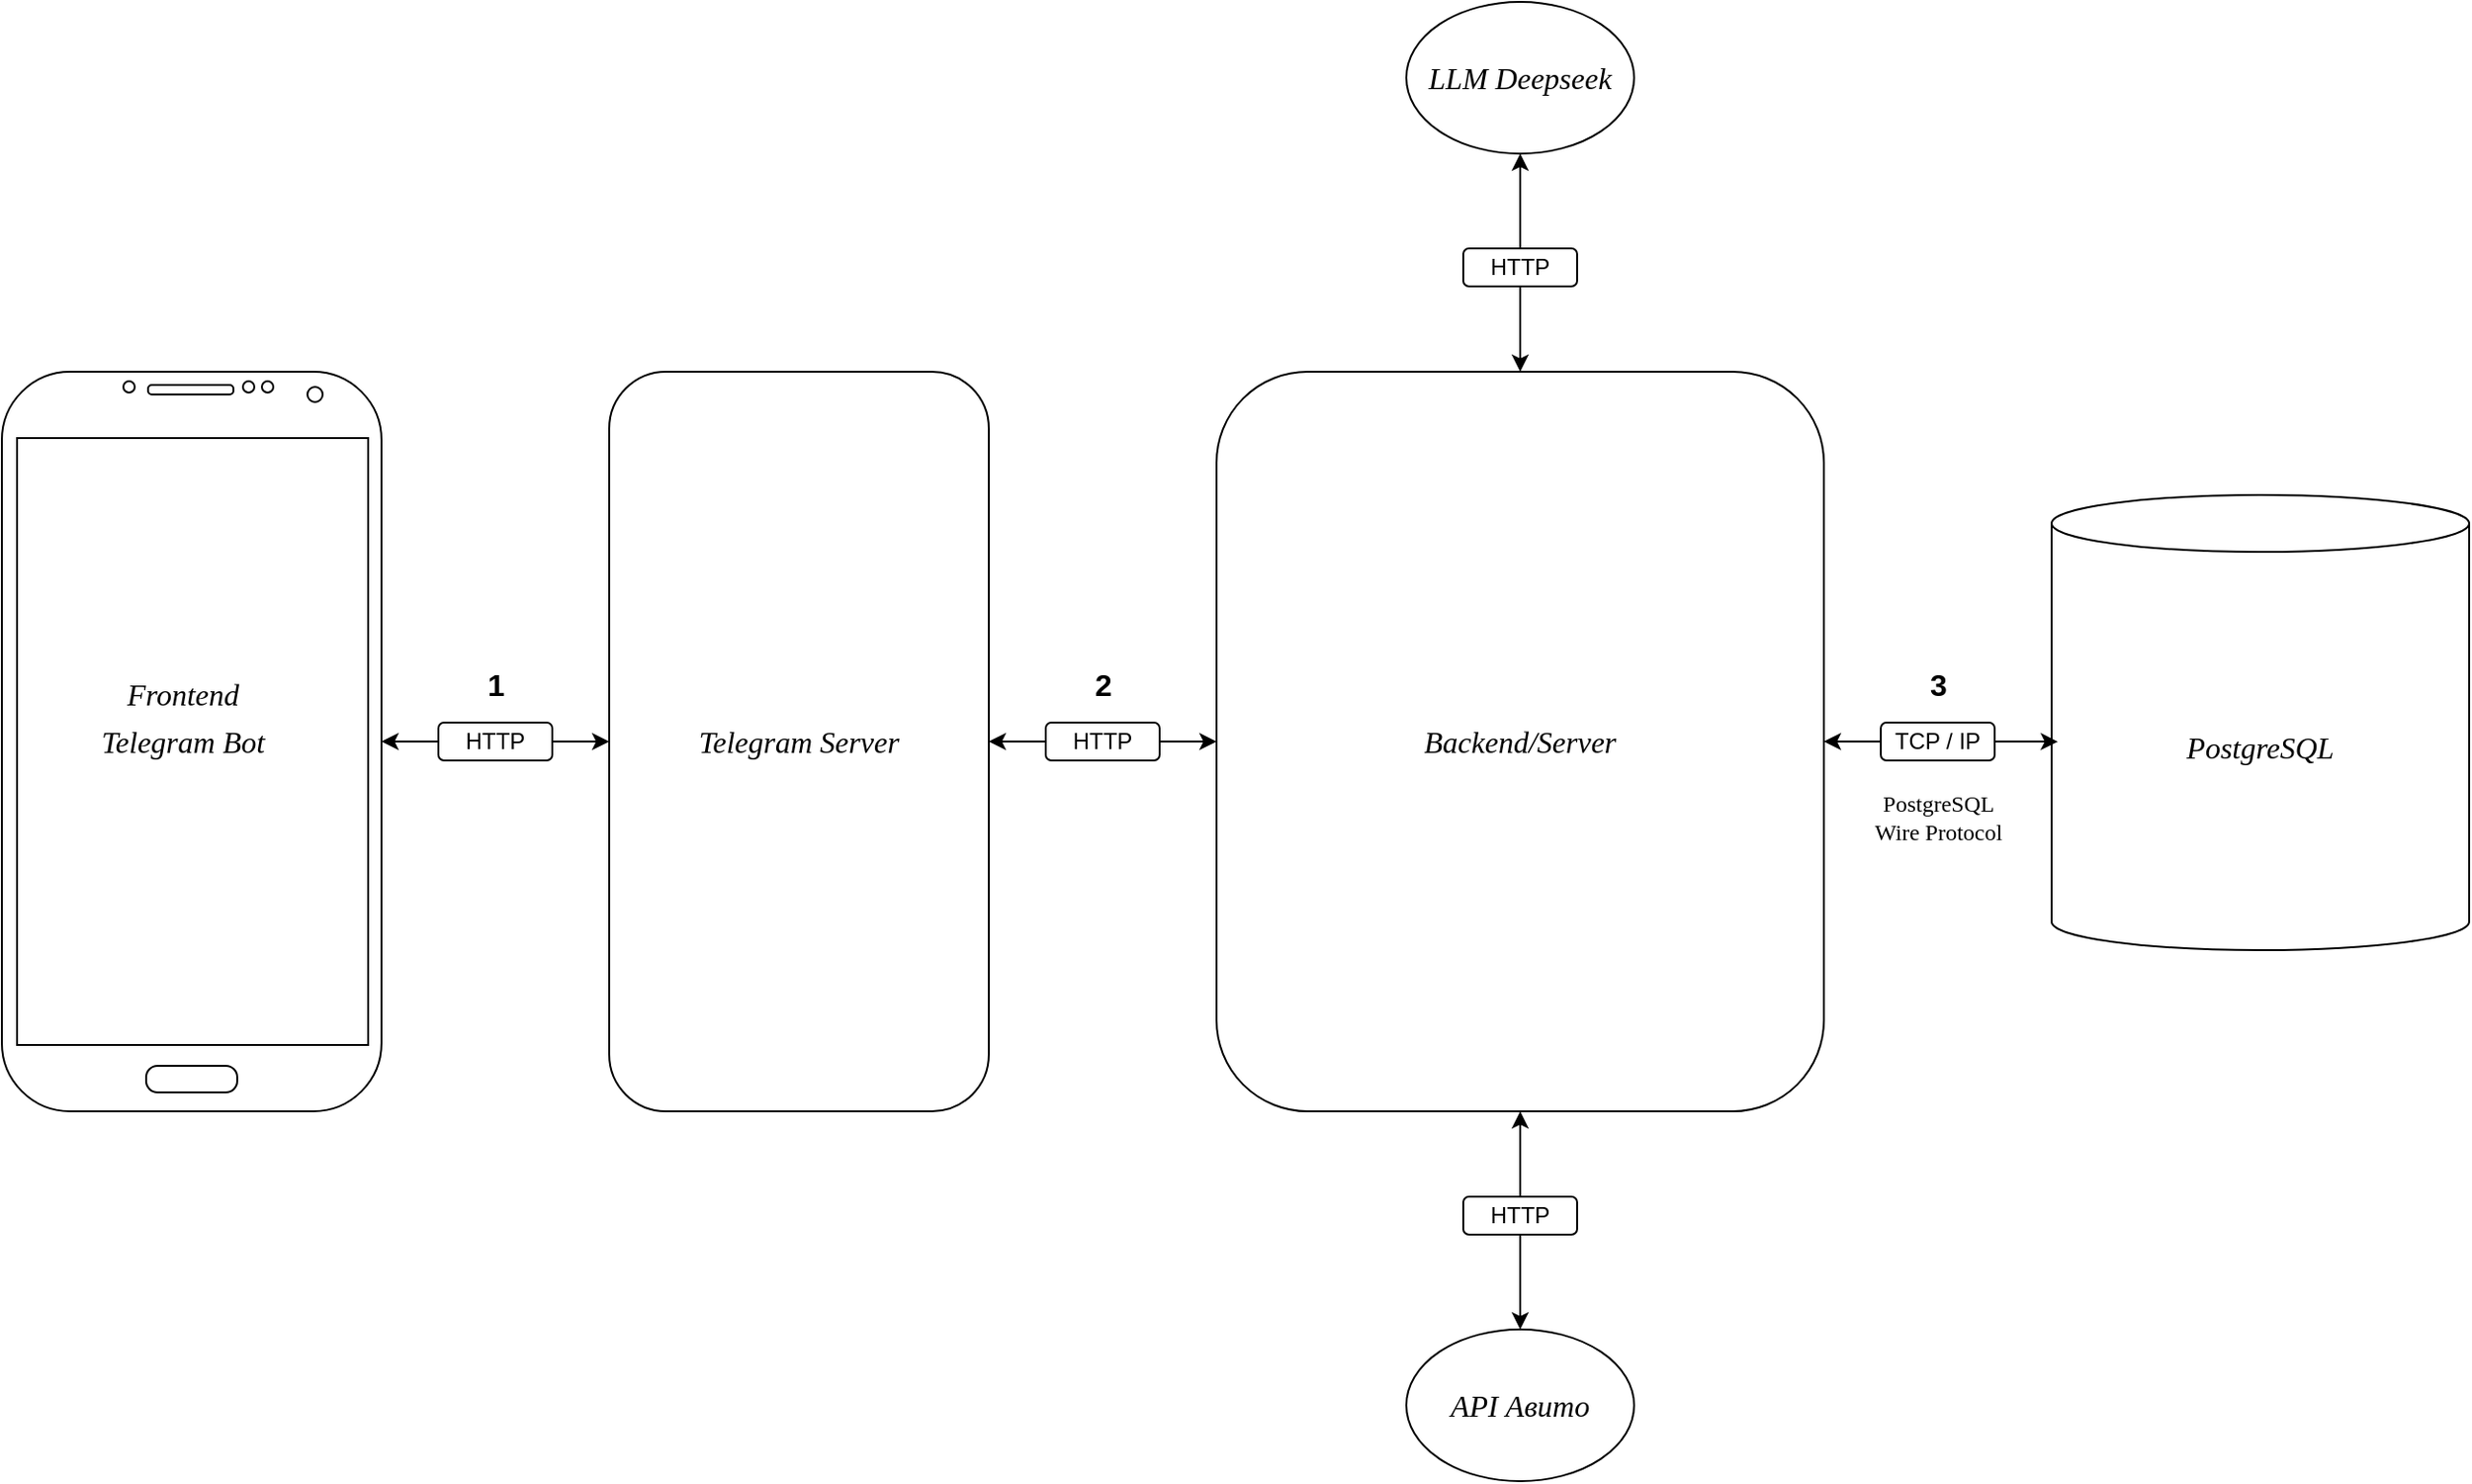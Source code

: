 <mxfile version="26.0.16">
  <diagram name="Страница — 1" id="rIVa3ztGT4koFYz-0Olj">
    <mxGraphModel dx="2195" dy="838" grid="1" gridSize="10" guides="1" tooltips="1" connect="1" arrows="1" fold="1" page="1" pageScale="1" pageWidth="827" pageHeight="1169" math="0" shadow="0">
      <root>
        <mxCell id="0" />
        <mxCell id="1" parent="0" />
        <mxCell id="Om9Eq3zTbw2IkhIUX69M-1" value="" style="verticalLabelPosition=bottom;verticalAlign=top;html=1;shadow=0;strokeWidth=1;shape=mxgraph.android.phone2;strokeColor=#000000;textShadow=0;labelBorderColor=none;labelBackgroundColor=none;fontStyle=1;whiteSpace=wrap;" parent="1" vertex="1">
          <mxGeometry x="-160" y="195" width="200" height="390" as="geometry" />
        </mxCell>
        <mxCell id="Om9Eq3zTbw2IkhIUX69M-2" value="&lt;font face=&quot;Times New Roman&quot; style=&quot;font-size: 16px;&quot;&gt;&lt;i&gt;Telegram Server&lt;/i&gt;&lt;/font&gt;" style="rounded=1;whiteSpace=wrap;html=1;" parent="1" vertex="1">
          <mxGeometry x="160" y="195" width="200" height="390" as="geometry" />
        </mxCell>
        <mxCell id="Om9Eq3zTbw2IkhIUX69M-7" style="edgeStyle=orthogonalEdgeStyle;rounded=0;orthogonalLoop=1;jettySize=auto;html=1;entryX=0;entryY=0.5;entryDx=0;entryDy=0;" parent="1" source="Om9Eq3zTbw2IkhIUX69M-5" target="Om9Eq3zTbw2IkhIUX69M-2" edge="1">
          <mxGeometry relative="1" as="geometry" />
        </mxCell>
        <mxCell id="Om9Eq3zTbw2IkhIUX69M-8" style="edgeStyle=orthogonalEdgeStyle;rounded=0;orthogonalLoop=1;jettySize=auto;html=1;" parent="1" source="Om9Eq3zTbw2IkhIUX69M-5" target="Om9Eq3zTbw2IkhIUX69M-1" edge="1">
          <mxGeometry relative="1" as="geometry" />
        </mxCell>
        <mxCell id="Om9Eq3zTbw2IkhIUX69M-5" value="&lt;font style=&quot;&quot;&gt;HTTP&lt;/font&gt;" style="rounded=1;whiteSpace=wrap;html=1;align=center;verticalAlign=middle;" parent="1" vertex="1">
          <mxGeometry x="70" y="380" width="60" height="20" as="geometry" />
        </mxCell>
        <mxCell id="Om9Eq3zTbw2IkhIUX69M-11" value="Telegram Bot" style="text;html=1;align=center;verticalAlign=middle;resizable=0;points=[];autosize=1;strokeColor=none;fillColor=none;fontSize=16;fontFamily=Times New Roman;fontStyle=2" parent="1" vertex="1">
          <mxGeometry x="-120" y="375" width="110" height="30" as="geometry" />
        </mxCell>
        <mxCell id="Om9Eq3zTbw2IkhIUX69M-14" value="Frontend" style="text;html=1;align=center;verticalAlign=middle;resizable=0;points=[];autosize=1;strokeColor=none;fillColor=none;fontFamily=Times New Roman;fontSize=16;fontStyle=2" parent="1" vertex="1">
          <mxGeometry x="-105" y="350" width="80" height="30" as="geometry" />
        </mxCell>
        <mxCell id="Om9Eq3zTbw2IkhIUX69M-15" value="&lt;font face=&quot;Times New Roman&quot; style=&quot;font-size: 16px;&quot;&gt;&lt;i&gt;Backend/Server&lt;/i&gt;&lt;/font&gt;" style="rounded=1;whiteSpace=wrap;html=1;" parent="1" vertex="1">
          <mxGeometry x="480" y="195" width="320" height="390" as="geometry" />
        </mxCell>
        <mxCell id="Om9Eq3zTbw2IkhIUX69M-16" style="edgeStyle=orthogonalEdgeStyle;rounded=0;orthogonalLoop=1;jettySize=auto;html=1;entryX=0;entryY=0.5;entryDx=0;entryDy=0;" parent="1" source="Om9Eq3zTbw2IkhIUX69M-17" target="Om9Eq3zTbw2IkhIUX69M-15" edge="1">
          <mxGeometry relative="1" as="geometry" />
        </mxCell>
        <mxCell id="Om9Eq3zTbw2IkhIUX69M-18" style="edgeStyle=orthogonalEdgeStyle;rounded=0;orthogonalLoop=1;jettySize=auto;html=1;entryX=1;entryY=0.5;entryDx=0;entryDy=0;" parent="1" source="Om9Eq3zTbw2IkhIUX69M-17" target="Om9Eq3zTbw2IkhIUX69M-2" edge="1">
          <mxGeometry relative="1" as="geometry" />
        </mxCell>
        <mxCell id="Om9Eq3zTbw2IkhIUX69M-17" value="&lt;font style=&quot;&quot;&gt;HTTP&lt;/font&gt;" style="rounded=1;whiteSpace=wrap;html=1;align=center;verticalAlign=middle;" parent="1" vertex="1">
          <mxGeometry x="390" y="380" width="60" height="20" as="geometry" />
        </mxCell>
        <mxCell id="Om9Eq3zTbw2IkhIUX69M-19" value="&lt;font style=&quot;font-size: 16px;&quot; face=&quot;Times New Roman&quot;&gt;&lt;i style=&quot;&quot;&gt;PostgreSQL&lt;/i&gt;&lt;/font&gt;" style="shape=cylinder3;whiteSpace=wrap;html=1;boundedLbl=1;backgroundOutline=1;size=15;" parent="1" vertex="1">
          <mxGeometry x="920" y="260" width="220" height="240" as="geometry" />
        </mxCell>
        <mxCell id="Om9Eq3zTbw2IkhIUX69M-22" style="edgeStyle=orthogonalEdgeStyle;rounded=0;orthogonalLoop=1;jettySize=auto;html=1;entryX=1;entryY=0.5;entryDx=0;entryDy=0;" parent="1" source="Om9Eq3zTbw2IkhIUX69M-20" target="Om9Eq3zTbw2IkhIUX69M-15" edge="1">
          <mxGeometry relative="1" as="geometry" />
        </mxCell>
        <mxCell id="Om9Eq3zTbw2IkhIUX69M-20" value="TCP / IP" style="rounded=1;whiteSpace=wrap;html=1;align=center;verticalAlign=middle;" parent="1" vertex="1">
          <mxGeometry x="830" y="380" width="60" height="20" as="geometry" />
        </mxCell>
        <mxCell id="Om9Eq3zTbw2IkhIUX69M-23" style="edgeStyle=orthogonalEdgeStyle;rounded=0;orthogonalLoop=1;jettySize=auto;html=1;entryX=0.015;entryY=0.542;entryDx=0;entryDy=0;entryPerimeter=0;" parent="1" source="Om9Eq3zTbw2IkhIUX69M-20" target="Om9Eq3zTbw2IkhIUX69M-19" edge="1">
          <mxGeometry relative="1" as="geometry" />
        </mxCell>
        <mxCell id="Om9Eq3zTbw2IkhIUX69M-24" value="&lt;font style=&quot;font-size: 16px;&quot;&gt;&lt;b&gt;1&lt;/b&gt;&lt;/font&gt;" style="text;html=1;align=center;verticalAlign=middle;resizable=0;points=[];autosize=1;strokeColor=none;fillColor=none;" parent="1" vertex="1">
          <mxGeometry x="85" y="345" width="30" height="30" as="geometry" />
        </mxCell>
        <mxCell id="Om9Eq3zTbw2IkhIUX69M-25" value="&lt;font style=&quot;font-size: 16px;&quot;&gt;&lt;b&gt;2&lt;/b&gt;&lt;/font&gt;" style="text;html=1;align=center;verticalAlign=middle;resizable=0;points=[];autosize=1;strokeColor=none;fillColor=none;" parent="1" vertex="1">
          <mxGeometry x="405" y="345" width="30" height="30" as="geometry" />
        </mxCell>
        <mxCell id="Om9Eq3zTbw2IkhIUX69M-26" value="&lt;span style=&quot;font-size: 16px;&quot;&gt;&lt;b&gt;3&lt;/b&gt;&lt;/span&gt;" style="text;html=1;align=center;verticalAlign=middle;resizable=0;points=[];autosize=1;strokeColor=none;fillColor=none;" parent="1" vertex="1">
          <mxGeometry x="845" y="345" width="30" height="30" as="geometry" />
        </mxCell>
        <mxCell id="j6DvL9ad935IPiVhazTD-1" value="&lt;span style=&quot;text-wrap-mode: wrap; font-weight: normal;&quot;&gt;&lt;font face=&quot;Times New Roman&quot;&gt;PostgreSQL &lt;br&gt;Wire Protocol&lt;/font&gt;&lt;/span&gt;" style="text;html=1;align=center;verticalAlign=middle;resizable=0;points=[];autosize=1;strokeColor=none;fillColor=none;fontStyle=1" vertex="1" parent="1">
          <mxGeometry x="815" y="410" width="90" height="40" as="geometry" />
        </mxCell>
        <mxCell id="j6DvL9ad935IPiVhazTD-3" value="&lt;font face=&quot;Times New Roman&quot; style=&quot;font-size: 16px;&quot;&gt;&lt;i&gt;API Авито&lt;/i&gt;&lt;/font&gt;" style="ellipse;whiteSpace=wrap;html=1;" vertex="1" parent="1">
          <mxGeometry x="580" y="700" width="120" height="80" as="geometry" />
        </mxCell>
        <mxCell id="j6DvL9ad935IPiVhazTD-5" value="&lt;font face=&quot;Times New Roman&quot; style=&quot;font-size: 16px;&quot;&gt;&lt;i&gt;LLM Deepseek&lt;/i&gt;&lt;/font&gt;" style="ellipse;whiteSpace=wrap;html=1;" vertex="1" parent="1">
          <mxGeometry x="580" width="120" height="80" as="geometry" />
        </mxCell>
        <mxCell id="j6DvL9ad935IPiVhazTD-10" style="edgeStyle=orthogonalEdgeStyle;rounded=0;orthogonalLoop=1;jettySize=auto;html=1;exitX=0.5;exitY=1;exitDx=0;exitDy=0;entryX=0.5;entryY=0;entryDx=0;entryDy=0;" edge="1" parent="1" source="j6DvL9ad935IPiVhazTD-8" target="j6DvL9ad935IPiVhazTD-3">
          <mxGeometry relative="1" as="geometry" />
        </mxCell>
        <mxCell id="j6DvL9ad935IPiVhazTD-15" style="edgeStyle=orthogonalEdgeStyle;rounded=0;orthogonalLoop=1;jettySize=auto;html=1;entryX=0.5;entryY=1;entryDx=0;entryDy=0;" edge="1" parent="1" source="j6DvL9ad935IPiVhazTD-8" target="Om9Eq3zTbw2IkhIUX69M-15">
          <mxGeometry relative="1" as="geometry" />
        </mxCell>
        <mxCell id="j6DvL9ad935IPiVhazTD-8" value="&lt;font style=&quot;&quot;&gt;HTTP&lt;/font&gt;" style="rounded=1;whiteSpace=wrap;html=1;align=center;verticalAlign=middle;" vertex="1" parent="1">
          <mxGeometry x="610" y="630" width="60" height="20" as="geometry" />
        </mxCell>
        <mxCell id="j6DvL9ad935IPiVhazTD-13" style="edgeStyle=orthogonalEdgeStyle;rounded=0;orthogonalLoop=1;jettySize=auto;html=1;entryX=0.5;entryY=0;entryDx=0;entryDy=0;" edge="1" parent="1" source="j6DvL9ad935IPiVhazTD-12" target="Om9Eq3zTbw2IkhIUX69M-15">
          <mxGeometry relative="1" as="geometry" />
        </mxCell>
        <mxCell id="j6DvL9ad935IPiVhazTD-14" style="edgeStyle=orthogonalEdgeStyle;rounded=0;orthogonalLoop=1;jettySize=auto;html=1;entryX=0.5;entryY=1;entryDx=0;entryDy=0;" edge="1" parent="1" source="j6DvL9ad935IPiVhazTD-12" target="j6DvL9ad935IPiVhazTD-5">
          <mxGeometry relative="1" as="geometry" />
        </mxCell>
        <mxCell id="j6DvL9ad935IPiVhazTD-12" value="&lt;font style=&quot;&quot;&gt;HTTP&lt;/font&gt;" style="rounded=1;whiteSpace=wrap;html=1;align=center;verticalAlign=middle;" vertex="1" parent="1">
          <mxGeometry x="610" y="130" width="60" height="20" as="geometry" />
        </mxCell>
      </root>
    </mxGraphModel>
  </diagram>
</mxfile>
